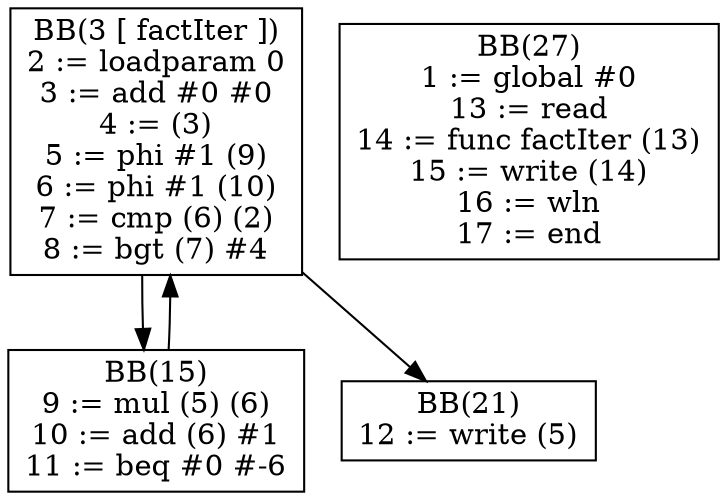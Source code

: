 digraph cfg {
BB3[shape = box, label = "BB(3 [ factIter ])\n" + "2 := loadparam 0\n" + "3 := add #0 #0\n" + "4 := (3)\n" + "5 := phi #1 (9)\n" + "6 := phi #1 (10)\n" + "7 := cmp (6) (2)\n" + "8 := bgt (7) #4\n"];
BB15[shape = box, label = "BB(15)\n" + "9 := mul (5) (6)\n" + "10 := add (6) #1\n" + "11 := beq #0 #-6\n"];
BB21[shape = box, label = "BB(21)\n" + "12 := write (5)\n"];
BB3 -> BB15;
BB3 -> BB21;
BB15 -> BB3;

BB27[shape = box, label = "BB(27)\n" + "1 := global #0\n" + "13 := read\n" + "14 := func factIter (13)\n" + "15 := write (14)\n" + "16 := wln\n" + "17 := end\n"];
}
